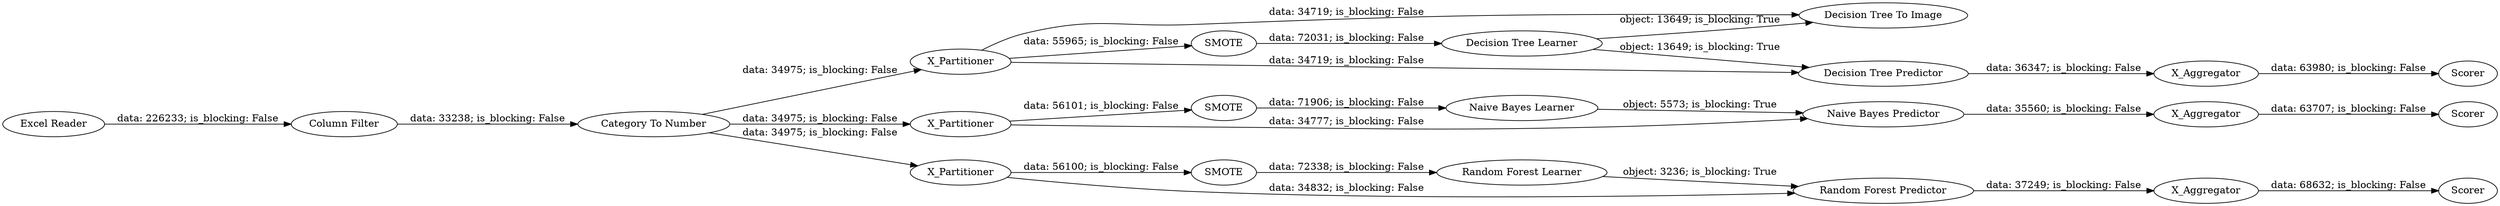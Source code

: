 digraph {
	"9070528864901336668_5" [label="Decision Tree Learner"]
	"9070528864901336668_34" [label="Random Forest Learner"]
	"9070528864901336668_12" [label=X_Partitioner]
	"9070528864901336668_8" [label=X_Aggregator]
	"9070528864901336668_26" [label=X_Partitioner]
	"9070528864901336668_36" [label=X_Aggregator]
	"9070528864901336668_33" [label=X_Partitioner]
	"9070528864901336668_27" [label=X_Aggregator]
	"9070528864901336668_25" [label="Naive Bayes Learner"]
	"9070528864901336668_32" [label=SMOTE]
	"9070528864901336668_9" [label=Scorer]
	"9070528864901336668_30" [label=SMOTE]
	"9070528864901336668_37" [label=Scorer]
	"9070528864901336668_31" [label="Decision Tree To Image"]
	"9070528864901336668_29" [label=SMOTE]
	"9070528864901336668_4" [label="Decision Tree Predictor"]
	"9070528864901336668_2" [label="Column Filter"]
	"9070528864901336668_28" [label=Scorer]
	"9070528864901336668_35" [label="Random Forest Predictor"]
	"9070528864901336668_1" [label="Excel Reader"]
	"9070528864901336668_10" [label="Category To Number"]
	"9070528864901336668_24" [label="Naive Bayes Predictor"]
	"9070528864901336668_30" -> "9070528864901336668_34" [label="data: 72338; is_blocking: False"]
	"9070528864901336668_12" -> "9070528864901336668_29" [label="data: 55965; is_blocking: False"]
	"9070528864901336668_5" -> "9070528864901336668_4" [label="object: 13649; is_blocking: True"]
	"9070528864901336668_10" -> "9070528864901336668_33" [label="data: 34975; is_blocking: False"]
	"9070528864901336668_29" -> "9070528864901336668_5" [label="data: 72031; is_blocking: False"]
	"9070528864901336668_32" -> "9070528864901336668_25" [label="data: 71906; is_blocking: False"]
	"9070528864901336668_36" -> "9070528864901336668_37" [label="data: 68632; is_blocking: False"]
	"9070528864901336668_5" -> "9070528864901336668_31" [label="object: 13649; is_blocking: True"]
	"9070528864901336668_33" -> "9070528864901336668_30" [label="data: 56100; is_blocking: False"]
	"9070528864901336668_4" -> "9070528864901336668_8" [label="data: 36347; is_blocking: False"]
	"9070528864901336668_24" -> "9070528864901336668_27" [label="data: 35560; is_blocking: False"]
	"9070528864901336668_25" -> "9070528864901336668_24" [label="object: 5573; is_blocking: True"]
	"9070528864901336668_10" -> "9070528864901336668_12" [label="data: 34975; is_blocking: False"]
	"9070528864901336668_12" -> "9070528864901336668_4" [label="data: 34719; is_blocking: False"]
	"9070528864901336668_8" -> "9070528864901336668_9" [label="data: 63980; is_blocking: False"]
	"9070528864901336668_26" -> "9070528864901336668_32" [label="data: 56101; is_blocking: False"]
	"9070528864901336668_35" -> "9070528864901336668_36" [label="data: 37249; is_blocking: False"]
	"9070528864901336668_12" -> "9070528864901336668_31" [label="data: 34719; is_blocking: False"]
	"9070528864901336668_26" -> "9070528864901336668_24" [label="data: 34777; is_blocking: False"]
	"9070528864901336668_2" -> "9070528864901336668_10" [label="data: 33238; is_blocking: False"]
	"9070528864901336668_27" -> "9070528864901336668_28" [label="data: 63707; is_blocking: False"]
	"9070528864901336668_1" -> "9070528864901336668_2" [label="data: 226233; is_blocking: False"]
	"9070528864901336668_33" -> "9070528864901336668_35" [label="data: 34832; is_blocking: False"]
	"9070528864901336668_10" -> "9070528864901336668_26" [label="data: 34975; is_blocking: False"]
	"9070528864901336668_34" -> "9070528864901336668_35" [label="object: 3236; is_blocking: True"]
	rankdir=LR
}
